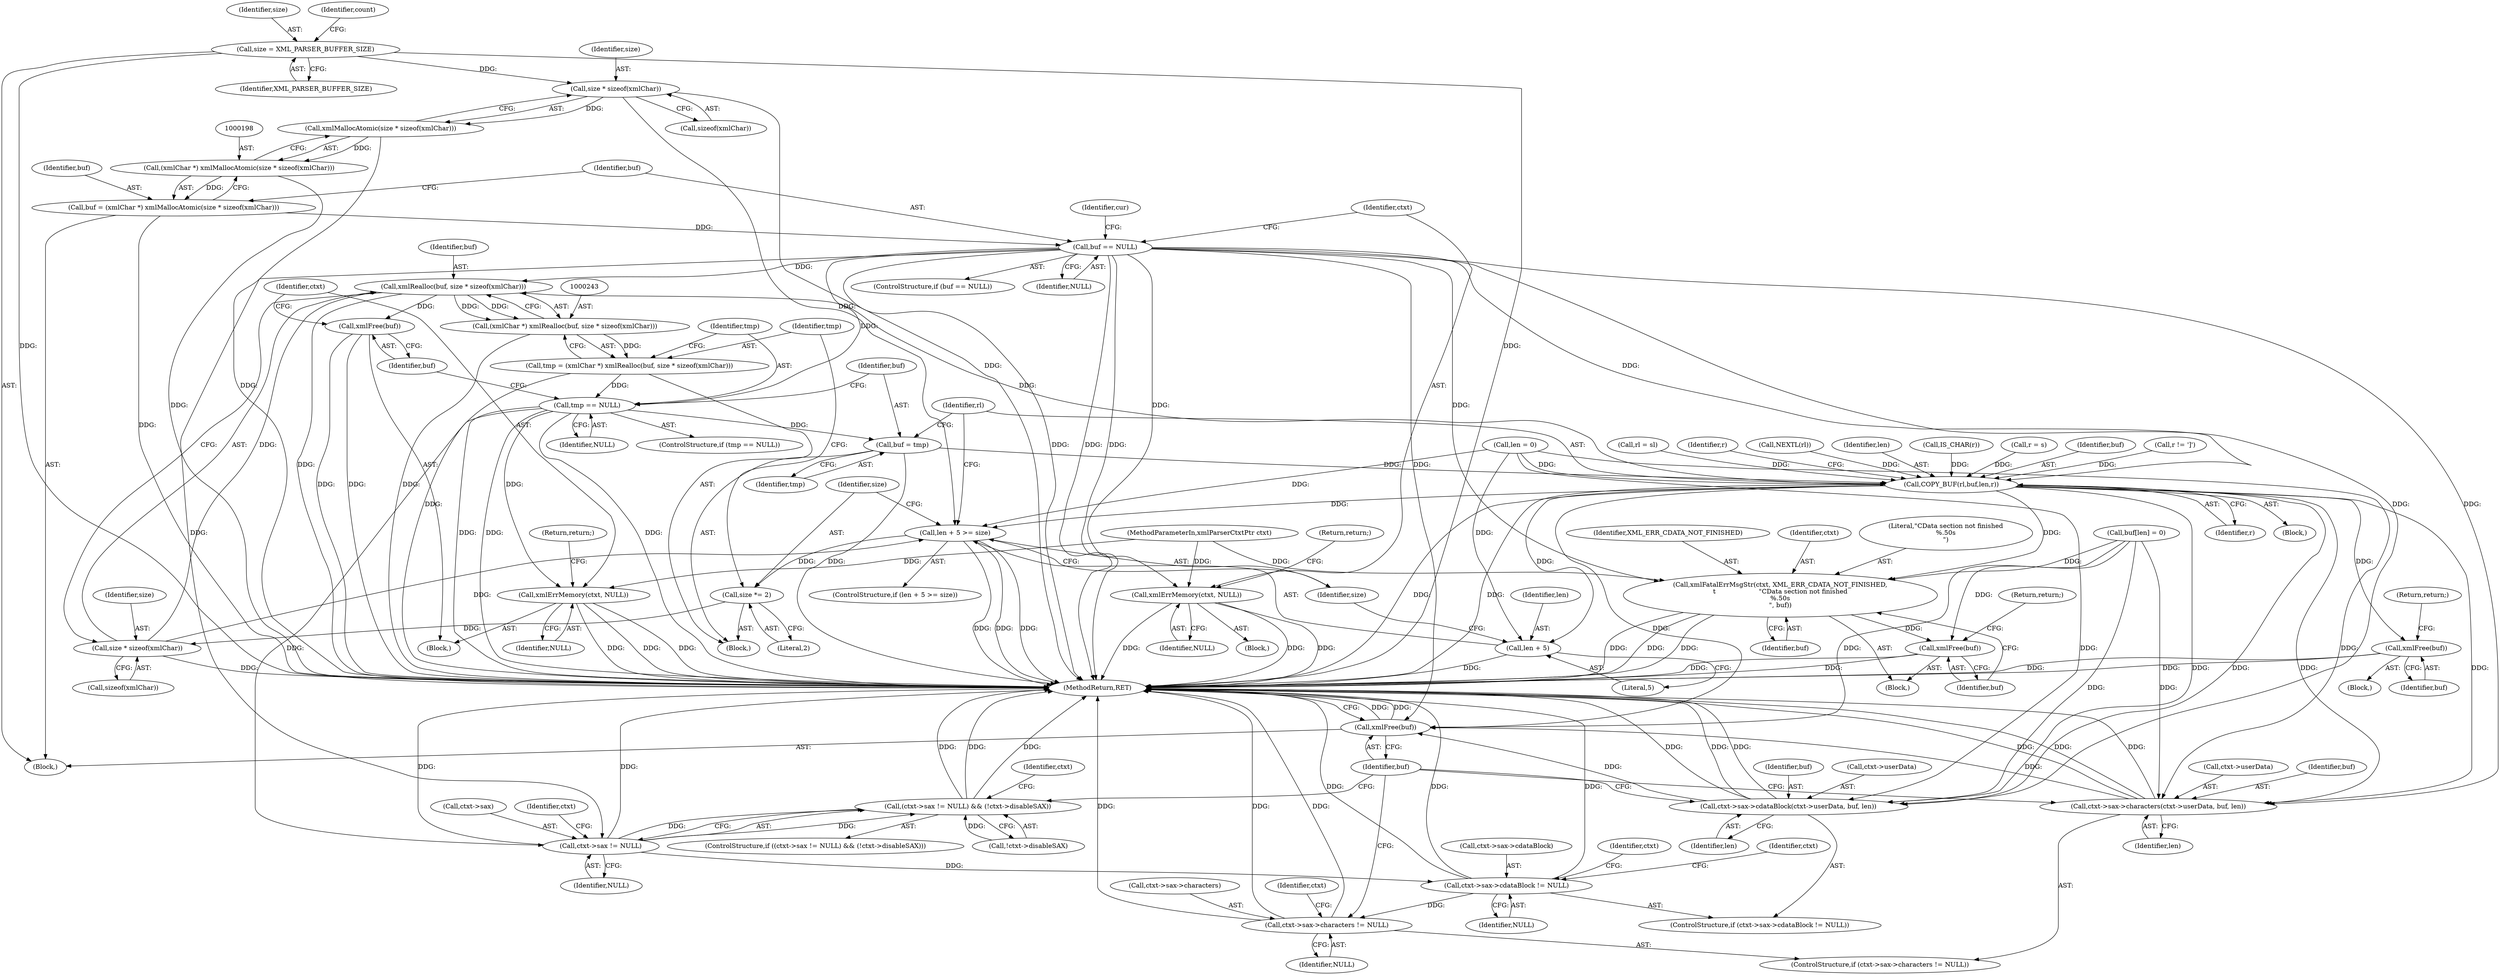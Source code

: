 digraph "0_Chrome_d0947db40187f4708c58e64cbd6013faf9eddeed_3@pointer" {
"1000205" [label="(Call,buf == NULL)"];
"1000195" [label="(Call,buf = (xmlChar *) xmlMallocAtomic(size * sizeof(xmlChar)))"];
"1000197" [label="(Call,(xmlChar *) xmlMallocAtomic(size * sizeof(xmlChar)))"];
"1000199" [label="(Call,xmlMallocAtomic(size * sizeof(xmlChar)))"];
"1000200" [label="(Call,size * sizeof(xmlChar))"];
"1000114" [label="(Call,size = XML_PARSER_BUFFER_SIZE)"];
"1000209" [label="(Call,xmlErrMemory(ctxt, NULL))"];
"1000244" [label="(Call,xmlRealloc(buf, size * sizeof(xmlChar)))"];
"1000242" [label="(Call,(xmlChar *) xmlRealloc(buf, size * sizeof(xmlChar)))"];
"1000240" [label="(Call,tmp = (xmlChar *) xmlRealloc(buf, size * sizeof(xmlChar)))"];
"1000251" [label="(Call,tmp == NULL)"];
"1000257" [label="(Call,xmlErrMemory(ctxt, NULL))"];
"1000261" [label="(Call,buf = tmp)"];
"1000264" [label="(Call,COPY_BUF(rl,buf,len,r))"];
"1000230" [label="(Call,len + 5 >= size)"];
"1000237" [label="(Call,size *= 2)"];
"1000246" [label="(Call,size * sizeof(xmlChar))"];
"1000231" [label="(Call,len + 5)"];
"1000296" [label="(Call,xmlFree(buf))"];
"1000323" [label="(Call,xmlFatalErrMsgStr(ctxt, XML_ERR_CDATA_NOT_FINISHED,\n\t                     \"CData section not finished\n%.50s\n\", buf))"];
"1000328" [label="(Call,xmlFree(buf))"];
"1000353" [label="(Call,ctxt->sax->cdataBlock(ctxt->userData, buf, len))"];
"1000374" [label="(Call,xmlFree(buf))"];
"1000368" [label="(Call,ctxt->sax->characters(ctxt->userData, buf, len))"];
"1000335" [label="(Call,ctxt->sax != NULL)"];
"1000334" [label="(Call,(ctxt->sax != NULL) && (!ctxt->disableSAX))"];
"1000346" [label="(Call,ctxt->sax->cdataBlock != NULL)"];
"1000361" [label="(Call,ctxt->sax->characters != NULL)"];
"1000255" [label="(Call,xmlFree(buf))"];
"1000204" [label="(ControlStructure,if (buf == NULL))"];
"1000241" [label="(Identifier,tmp)"];
"1000252" [label="(Identifier,tmp)"];
"1000367" [label="(Identifier,NULL)"];
"1000264" [label="(Call,COPY_BUF(rl,buf,len,r))"];
"1000257" [label="(Call,xmlErrMemory(ctxt, NULL))"];
"1000335" [label="(Call,ctxt->sax != NULL)"];
"1000357" [label="(Identifier,buf)"];
"1000250" [label="(ControlStructure,if (tmp == NULL))"];
"1000272" [label="(Call,rl = sl)"];
"1000369" [label="(Call,ctxt->userData)"];
"1000364" [label="(Identifier,ctxt)"];
"1000201" [label="(Identifier,size)"];
"1000375" [label="(Identifier,buf)"];
"1000233" [label="(Literal,5)"];
"1000260" [label="(Return,return;)"];
"1000298" [label="(Return,return;)"];
"1000362" [label="(Call,ctxt->sax->characters)"];
"1000297" [label="(Identifier,buf)"];
"1000268" [label="(Identifier,r)"];
"1000325" [label="(Identifier,XML_ERR_CDATA_NOT_FINISHED)"];
"1000308" [label="(Call,buf[len] = 0)"];
"1000355" [label="(Identifier,ctxt)"];
"1000246" [label="(Call,size * sizeof(xmlChar))"];
"1000322" [label="(Block,)"];
"1000270" [label="(Identifier,r)"];
"1000339" [label="(Identifier,NULL)"];
"1000199" [label="(Call,xmlMallocAtomic(size * sizeof(xmlChar)))"];
"1000209" [label="(Call,xmlErrMemory(ctxt, NULL))"];
"1000116" [label="(Identifier,XML_PARSER_BUFFER_SIZE)"];
"1000258" [label="(Identifier,ctxt)"];
"1000361" [label="(Call,ctxt->sax->characters != NULL)"];
"1000330" [label="(Return,return;)"];
"1000336" [label="(Call,ctxt->sax)"];
"1000265" [label="(Identifier,rl)"];
"1000329" [label="(Identifier,buf)"];
"1000168" [label="(Call,NEXTL(rl))"];
"1000324" [label="(Identifier,ctxt)"];
"1000253" [label="(Identifier,NULL)"];
"1000115" [label="(Identifier,size)"];
"1000212" [label="(Return,return;)"];
"1000333" [label="(ControlStructure,if ((ctxt->sax != NULL) && (!ctxt->disableSAX)))"];
"1000230" [label="(Call,len + 5 >= size)"];
"1000261" [label="(Call,buf = tmp)"];
"1000327" [label="(Identifier,buf)"];
"1000229" [label="(ControlStructure,if (len + 5 >= size))"];
"1000345" [label="(ControlStructure,if (ctxt->sax->cdataBlock != NULL))"];
"1000259" [label="(Identifier,NULL)"];
"1000376" [label="(MethodReturn,RET)"];
"1000235" [label="(Block,)"];
"1000323" [label="(Call,xmlFatalErrMsgStr(ctxt, XML_ERR_CDATA_NOT_FINISHED,\n\t                     \"CData section not finished\n%.50s\n\", buf))"];
"1000245" [label="(Identifier,buf)"];
"1000242" [label="(Call,(xmlChar *) xmlRealloc(buf, size * sizeof(xmlChar)))"];
"1000326" [label="(Literal,\"CData section not finished\n%.50s\n\")"];
"1000352" [label="(Identifier,NULL)"];
"1000228" [label="(Block,)"];
"1000232" [label="(Identifier,len)"];
"1000334" [label="(Call,(ctxt->sax != NULL) && (!ctxt->disableSAX))"];
"1000216" [label="(Identifier,cur)"];
"1000104" [label="(Block,)"];
"1000263" [label="(Identifier,tmp)"];
"1000267" [label="(Identifier,len)"];
"1000254" [label="(Block,)"];
"1000114" [label="(Call,size = XML_PARSER_BUFFER_SIZE)"];
"1000200" [label="(Call,size * sizeof(xmlChar))"];
"1000195" [label="(Call,buf = (xmlChar *) xmlMallocAtomic(size * sizeof(xmlChar)))"];
"1000342" [label="(Identifier,ctxt)"];
"1000155" [label="(Call,IS_CHAR(r))"];
"1000110" [label="(Call,len = 0)"];
"1000269" [label="(Call,r = s)"];
"1000266" [label="(Identifier,buf)"];
"1000211" [label="(Identifier,NULL)"];
"1000240" [label="(Call,tmp = (xmlChar *) xmlRealloc(buf, size * sizeof(xmlChar)))"];
"1000234" [label="(Identifier,size)"];
"1000197" [label="(Call,(xmlChar *) xmlMallocAtomic(size * sizeof(xmlChar)))"];
"1000248" [label="(Call,sizeof(xmlChar))"];
"1000374" [label="(Call,xmlFree(buf))"];
"1000244" [label="(Call,xmlRealloc(buf, size * sizeof(xmlChar)))"];
"1000346" [label="(Call,ctxt->sax->cdataBlock != NULL)"];
"1000196" [label="(Identifier,buf)"];
"1000349" [label="(Identifier,ctxt)"];
"1000238" [label="(Identifier,size)"];
"1000207" [label="(Identifier,NULL)"];
"1000262" [label="(Identifier,buf)"];
"1000347" [label="(Call,ctxt->sax->cdataBlock)"];
"1000255" [label="(Call,xmlFree(buf))"];
"1000239" [label="(Literal,2)"];
"1000372" [label="(Identifier,buf)"];
"1000218" [label="(Call,r != ']')"];
"1000210" [label="(Identifier,ctxt)"];
"1000368" [label="(Call,ctxt->sax->characters(ctxt->userData, buf, len))"];
"1000295" [label="(Block,)"];
"1000296" [label="(Call,xmlFree(buf))"];
"1000125" [label="(Identifier,count)"];
"1000247" [label="(Identifier,size)"];
"1000354" [label="(Call,ctxt->userData)"];
"1000251" [label="(Call,tmp == NULL)"];
"1000256" [label="(Identifier,buf)"];
"1000205" [label="(Call,buf == NULL)"];
"1000328" [label="(Call,xmlFree(buf))"];
"1000370" [label="(Identifier,ctxt)"];
"1000103" [label="(MethodParameterIn,xmlParserCtxtPtr ctxt)"];
"1000358" [label="(Identifier,len)"];
"1000231" [label="(Call,len + 5)"];
"1000373" [label="(Identifier,len)"];
"1000237" [label="(Call,size *= 2)"];
"1000206" [label="(Identifier,buf)"];
"1000340" [label="(Call,!ctxt->disableSAX)"];
"1000360" [label="(ControlStructure,if (ctxt->sax->characters != NULL))"];
"1000208" [label="(Block,)"];
"1000353" [label="(Call,ctxt->sax->cdataBlock(ctxt->userData, buf, len))"];
"1000202" [label="(Call,sizeof(xmlChar))"];
"1000205" -> "1000204"  [label="AST: "];
"1000205" -> "1000207"  [label="CFG: "];
"1000206" -> "1000205"  [label="AST: "];
"1000207" -> "1000205"  [label="AST: "];
"1000210" -> "1000205"  [label="CFG: "];
"1000216" -> "1000205"  [label="CFG: "];
"1000205" -> "1000376"  [label="DDG: "];
"1000205" -> "1000376"  [label="DDG: "];
"1000205" -> "1000376"  [label="DDG: "];
"1000195" -> "1000205"  [label="DDG: "];
"1000205" -> "1000209"  [label="DDG: "];
"1000205" -> "1000244"  [label="DDG: "];
"1000205" -> "1000251"  [label="DDG: "];
"1000205" -> "1000264"  [label="DDG: "];
"1000205" -> "1000323"  [label="DDG: "];
"1000205" -> "1000335"  [label="DDG: "];
"1000205" -> "1000353"  [label="DDG: "];
"1000205" -> "1000368"  [label="DDG: "];
"1000205" -> "1000374"  [label="DDG: "];
"1000195" -> "1000104"  [label="AST: "];
"1000195" -> "1000197"  [label="CFG: "];
"1000196" -> "1000195"  [label="AST: "];
"1000197" -> "1000195"  [label="AST: "];
"1000206" -> "1000195"  [label="CFG: "];
"1000195" -> "1000376"  [label="DDG: "];
"1000197" -> "1000195"  [label="DDG: "];
"1000197" -> "1000199"  [label="CFG: "];
"1000198" -> "1000197"  [label="AST: "];
"1000199" -> "1000197"  [label="AST: "];
"1000197" -> "1000376"  [label="DDG: "];
"1000199" -> "1000197"  [label="DDG: "];
"1000199" -> "1000200"  [label="CFG: "];
"1000200" -> "1000199"  [label="AST: "];
"1000199" -> "1000376"  [label="DDG: "];
"1000200" -> "1000199"  [label="DDG: "];
"1000200" -> "1000202"  [label="CFG: "];
"1000201" -> "1000200"  [label="AST: "];
"1000202" -> "1000200"  [label="AST: "];
"1000200" -> "1000376"  [label="DDG: "];
"1000114" -> "1000200"  [label="DDG: "];
"1000200" -> "1000230"  [label="DDG: "];
"1000114" -> "1000104"  [label="AST: "];
"1000114" -> "1000116"  [label="CFG: "];
"1000115" -> "1000114"  [label="AST: "];
"1000116" -> "1000114"  [label="AST: "];
"1000125" -> "1000114"  [label="CFG: "];
"1000114" -> "1000376"  [label="DDG: "];
"1000114" -> "1000376"  [label="DDG: "];
"1000209" -> "1000208"  [label="AST: "];
"1000209" -> "1000211"  [label="CFG: "];
"1000210" -> "1000209"  [label="AST: "];
"1000211" -> "1000209"  [label="AST: "];
"1000212" -> "1000209"  [label="CFG: "];
"1000209" -> "1000376"  [label="DDG: "];
"1000209" -> "1000376"  [label="DDG: "];
"1000209" -> "1000376"  [label="DDG: "];
"1000103" -> "1000209"  [label="DDG: "];
"1000244" -> "1000242"  [label="AST: "];
"1000244" -> "1000246"  [label="CFG: "];
"1000245" -> "1000244"  [label="AST: "];
"1000246" -> "1000244"  [label="AST: "];
"1000242" -> "1000244"  [label="CFG: "];
"1000244" -> "1000376"  [label="DDG: "];
"1000244" -> "1000242"  [label="DDG: "];
"1000244" -> "1000242"  [label="DDG: "];
"1000264" -> "1000244"  [label="DDG: "];
"1000246" -> "1000244"  [label="DDG: "];
"1000244" -> "1000255"  [label="DDG: "];
"1000242" -> "1000240"  [label="AST: "];
"1000243" -> "1000242"  [label="AST: "];
"1000240" -> "1000242"  [label="CFG: "];
"1000242" -> "1000376"  [label="DDG: "];
"1000242" -> "1000240"  [label="DDG: "];
"1000240" -> "1000235"  [label="AST: "];
"1000241" -> "1000240"  [label="AST: "];
"1000252" -> "1000240"  [label="CFG: "];
"1000240" -> "1000376"  [label="DDG: "];
"1000240" -> "1000251"  [label="DDG: "];
"1000251" -> "1000250"  [label="AST: "];
"1000251" -> "1000253"  [label="CFG: "];
"1000252" -> "1000251"  [label="AST: "];
"1000253" -> "1000251"  [label="AST: "];
"1000256" -> "1000251"  [label="CFG: "];
"1000262" -> "1000251"  [label="CFG: "];
"1000251" -> "1000376"  [label="DDG: "];
"1000251" -> "1000376"  [label="DDG: "];
"1000251" -> "1000376"  [label="DDG: "];
"1000251" -> "1000257"  [label="DDG: "];
"1000251" -> "1000261"  [label="DDG: "];
"1000251" -> "1000335"  [label="DDG: "];
"1000257" -> "1000254"  [label="AST: "];
"1000257" -> "1000259"  [label="CFG: "];
"1000258" -> "1000257"  [label="AST: "];
"1000259" -> "1000257"  [label="AST: "];
"1000260" -> "1000257"  [label="CFG: "];
"1000257" -> "1000376"  [label="DDG: "];
"1000257" -> "1000376"  [label="DDG: "];
"1000257" -> "1000376"  [label="DDG: "];
"1000103" -> "1000257"  [label="DDG: "];
"1000261" -> "1000235"  [label="AST: "];
"1000261" -> "1000263"  [label="CFG: "];
"1000262" -> "1000261"  [label="AST: "];
"1000263" -> "1000261"  [label="AST: "];
"1000265" -> "1000261"  [label="CFG: "];
"1000261" -> "1000376"  [label="DDG: "];
"1000261" -> "1000264"  [label="DDG: "];
"1000264" -> "1000228"  [label="AST: "];
"1000264" -> "1000268"  [label="CFG: "];
"1000265" -> "1000264"  [label="AST: "];
"1000266" -> "1000264"  [label="AST: "];
"1000267" -> "1000264"  [label="AST: "];
"1000268" -> "1000264"  [label="AST: "];
"1000270" -> "1000264"  [label="CFG: "];
"1000264" -> "1000376"  [label="DDG: "];
"1000264" -> "1000376"  [label="DDG: "];
"1000264" -> "1000230"  [label="DDG: "];
"1000264" -> "1000231"  [label="DDG: "];
"1000168" -> "1000264"  [label="DDG: "];
"1000272" -> "1000264"  [label="DDG: "];
"1000110" -> "1000264"  [label="DDG: "];
"1000218" -> "1000264"  [label="DDG: "];
"1000269" -> "1000264"  [label="DDG: "];
"1000155" -> "1000264"  [label="DDG: "];
"1000264" -> "1000296"  [label="DDG: "];
"1000264" -> "1000323"  [label="DDG: "];
"1000264" -> "1000353"  [label="DDG: "];
"1000264" -> "1000353"  [label="DDG: "];
"1000264" -> "1000368"  [label="DDG: "];
"1000264" -> "1000368"  [label="DDG: "];
"1000264" -> "1000374"  [label="DDG: "];
"1000230" -> "1000229"  [label="AST: "];
"1000230" -> "1000234"  [label="CFG: "];
"1000231" -> "1000230"  [label="AST: "];
"1000234" -> "1000230"  [label="AST: "];
"1000238" -> "1000230"  [label="CFG: "];
"1000265" -> "1000230"  [label="CFG: "];
"1000230" -> "1000376"  [label="DDG: "];
"1000230" -> "1000376"  [label="DDG: "];
"1000230" -> "1000376"  [label="DDG: "];
"1000110" -> "1000230"  [label="DDG: "];
"1000246" -> "1000230"  [label="DDG: "];
"1000230" -> "1000237"  [label="DDG: "];
"1000237" -> "1000235"  [label="AST: "];
"1000237" -> "1000239"  [label="CFG: "];
"1000238" -> "1000237"  [label="AST: "];
"1000239" -> "1000237"  [label="AST: "];
"1000241" -> "1000237"  [label="CFG: "];
"1000237" -> "1000246"  [label="DDG: "];
"1000246" -> "1000248"  [label="CFG: "];
"1000247" -> "1000246"  [label="AST: "];
"1000248" -> "1000246"  [label="AST: "];
"1000246" -> "1000376"  [label="DDG: "];
"1000231" -> "1000233"  [label="CFG: "];
"1000232" -> "1000231"  [label="AST: "];
"1000233" -> "1000231"  [label="AST: "];
"1000234" -> "1000231"  [label="CFG: "];
"1000231" -> "1000376"  [label="DDG: "];
"1000110" -> "1000231"  [label="DDG: "];
"1000296" -> "1000295"  [label="AST: "];
"1000296" -> "1000297"  [label="CFG: "];
"1000297" -> "1000296"  [label="AST: "];
"1000298" -> "1000296"  [label="CFG: "];
"1000296" -> "1000376"  [label="DDG: "];
"1000296" -> "1000376"  [label="DDG: "];
"1000323" -> "1000322"  [label="AST: "];
"1000323" -> "1000327"  [label="CFG: "];
"1000324" -> "1000323"  [label="AST: "];
"1000325" -> "1000323"  [label="AST: "];
"1000326" -> "1000323"  [label="AST: "];
"1000327" -> "1000323"  [label="AST: "];
"1000329" -> "1000323"  [label="CFG: "];
"1000323" -> "1000376"  [label="DDG: "];
"1000323" -> "1000376"  [label="DDG: "];
"1000323" -> "1000376"  [label="DDG: "];
"1000103" -> "1000323"  [label="DDG: "];
"1000308" -> "1000323"  [label="DDG: "];
"1000323" -> "1000328"  [label="DDG: "];
"1000328" -> "1000322"  [label="AST: "];
"1000328" -> "1000329"  [label="CFG: "];
"1000329" -> "1000328"  [label="AST: "];
"1000330" -> "1000328"  [label="CFG: "];
"1000328" -> "1000376"  [label="DDG: "];
"1000328" -> "1000376"  [label="DDG: "];
"1000308" -> "1000328"  [label="DDG: "];
"1000353" -> "1000345"  [label="AST: "];
"1000353" -> "1000358"  [label="CFG: "];
"1000354" -> "1000353"  [label="AST: "];
"1000357" -> "1000353"  [label="AST: "];
"1000358" -> "1000353"  [label="AST: "];
"1000375" -> "1000353"  [label="CFG: "];
"1000353" -> "1000376"  [label="DDG: "];
"1000353" -> "1000376"  [label="DDG: "];
"1000353" -> "1000376"  [label="DDG: "];
"1000308" -> "1000353"  [label="DDG: "];
"1000110" -> "1000353"  [label="DDG: "];
"1000353" -> "1000374"  [label="DDG: "];
"1000374" -> "1000104"  [label="AST: "];
"1000374" -> "1000375"  [label="CFG: "];
"1000375" -> "1000374"  [label="AST: "];
"1000376" -> "1000374"  [label="CFG: "];
"1000374" -> "1000376"  [label="DDG: "];
"1000374" -> "1000376"  [label="DDG: "];
"1000308" -> "1000374"  [label="DDG: "];
"1000368" -> "1000374"  [label="DDG: "];
"1000368" -> "1000360"  [label="AST: "];
"1000368" -> "1000373"  [label="CFG: "];
"1000369" -> "1000368"  [label="AST: "];
"1000372" -> "1000368"  [label="AST: "];
"1000373" -> "1000368"  [label="AST: "];
"1000375" -> "1000368"  [label="CFG: "];
"1000368" -> "1000376"  [label="DDG: "];
"1000368" -> "1000376"  [label="DDG: "];
"1000368" -> "1000376"  [label="DDG: "];
"1000308" -> "1000368"  [label="DDG: "];
"1000110" -> "1000368"  [label="DDG: "];
"1000335" -> "1000334"  [label="AST: "];
"1000335" -> "1000339"  [label="CFG: "];
"1000336" -> "1000335"  [label="AST: "];
"1000339" -> "1000335"  [label="AST: "];
"1000342" -> "1000335"  [label="CFG: "];
"1000334" -> "1000335"  [label="CFG: "];
"1000335" -> "1000376"  [label="DDG: "];
"1000335" -> "1000376"  [label="DDG: "];
"1000335" -> "1000334"  [label="DDG: "];
"1000335" -> "1000334"  [label="DDG: "];
"1000335" -> "1000346"  [label="DDG: "];
"1000334" -> "1000333"  [label="AST: "];
"1000334" -> "1000340"  [label="CFG: "];
"1000340" -> "1000334"  [label="AST: "];
"1000349" -> "1000334"  [label="CFG: "];
"1000375" -> "1000334"  [label="CFG: "];
"1000334" -> "1000376"  [label="DDG: "];
"1000334" -> "1000376"  [label="DDG: "];
"1000334" -> "1000376"  [label="DDG: "];
"1000340" -> "1000334"  [label="DDG: "];
"1000346" -> "1000345"  [label="AST: "];
"1000346" -> "1000352"  [label="CFG: "];
"1000347" -> "1000346"  [label="AST: "];
"1000352" -> "1000346"  [label="AST: "];
"1000355" -> "1000346"  [label="CFG: "];
"1000364" -> "1000346"  [label="CFG: "];
"1000346" -> "1000376"  [label="DDG: "];
"1000346" -> "1000376"  [label="DDG: "];
"1000346" -> "1000376"  [label="DDG: "];
"1000346" -> "1000361"  [label="DDG: "];
"1000361" -> "1000360"  [label="AST: "];
"1000361" -> "1000367"  [label="CFG: "];
"1000362" -> "1000361"  [label="AST: "];
"1000367" -> "1000361"  [label="AST: "];
"1000370" -> "1000361"  [label="CFG: "];
"1000375" -> "1000361"  [label="CFG: "];
"1000361" -> "1000376"  [label="DDG: "];
"1000361" -> "1000376"  [label="DDG: "];
"1000361" -> "1000376"  [label="DDG: "];
"1000255" -> "1000254"  [label="AST: "];
"1000255" -> "1000256"  [label="CFG: "];
"1000256" -> "1000255"  [label="AST: "];
"1000258" -> "1000255"  [label="CFG: "];
"1000255" -> "1000376"  [label="DDG: "];
"1000255" -> "1000376"  [label="DDG: "];
}
